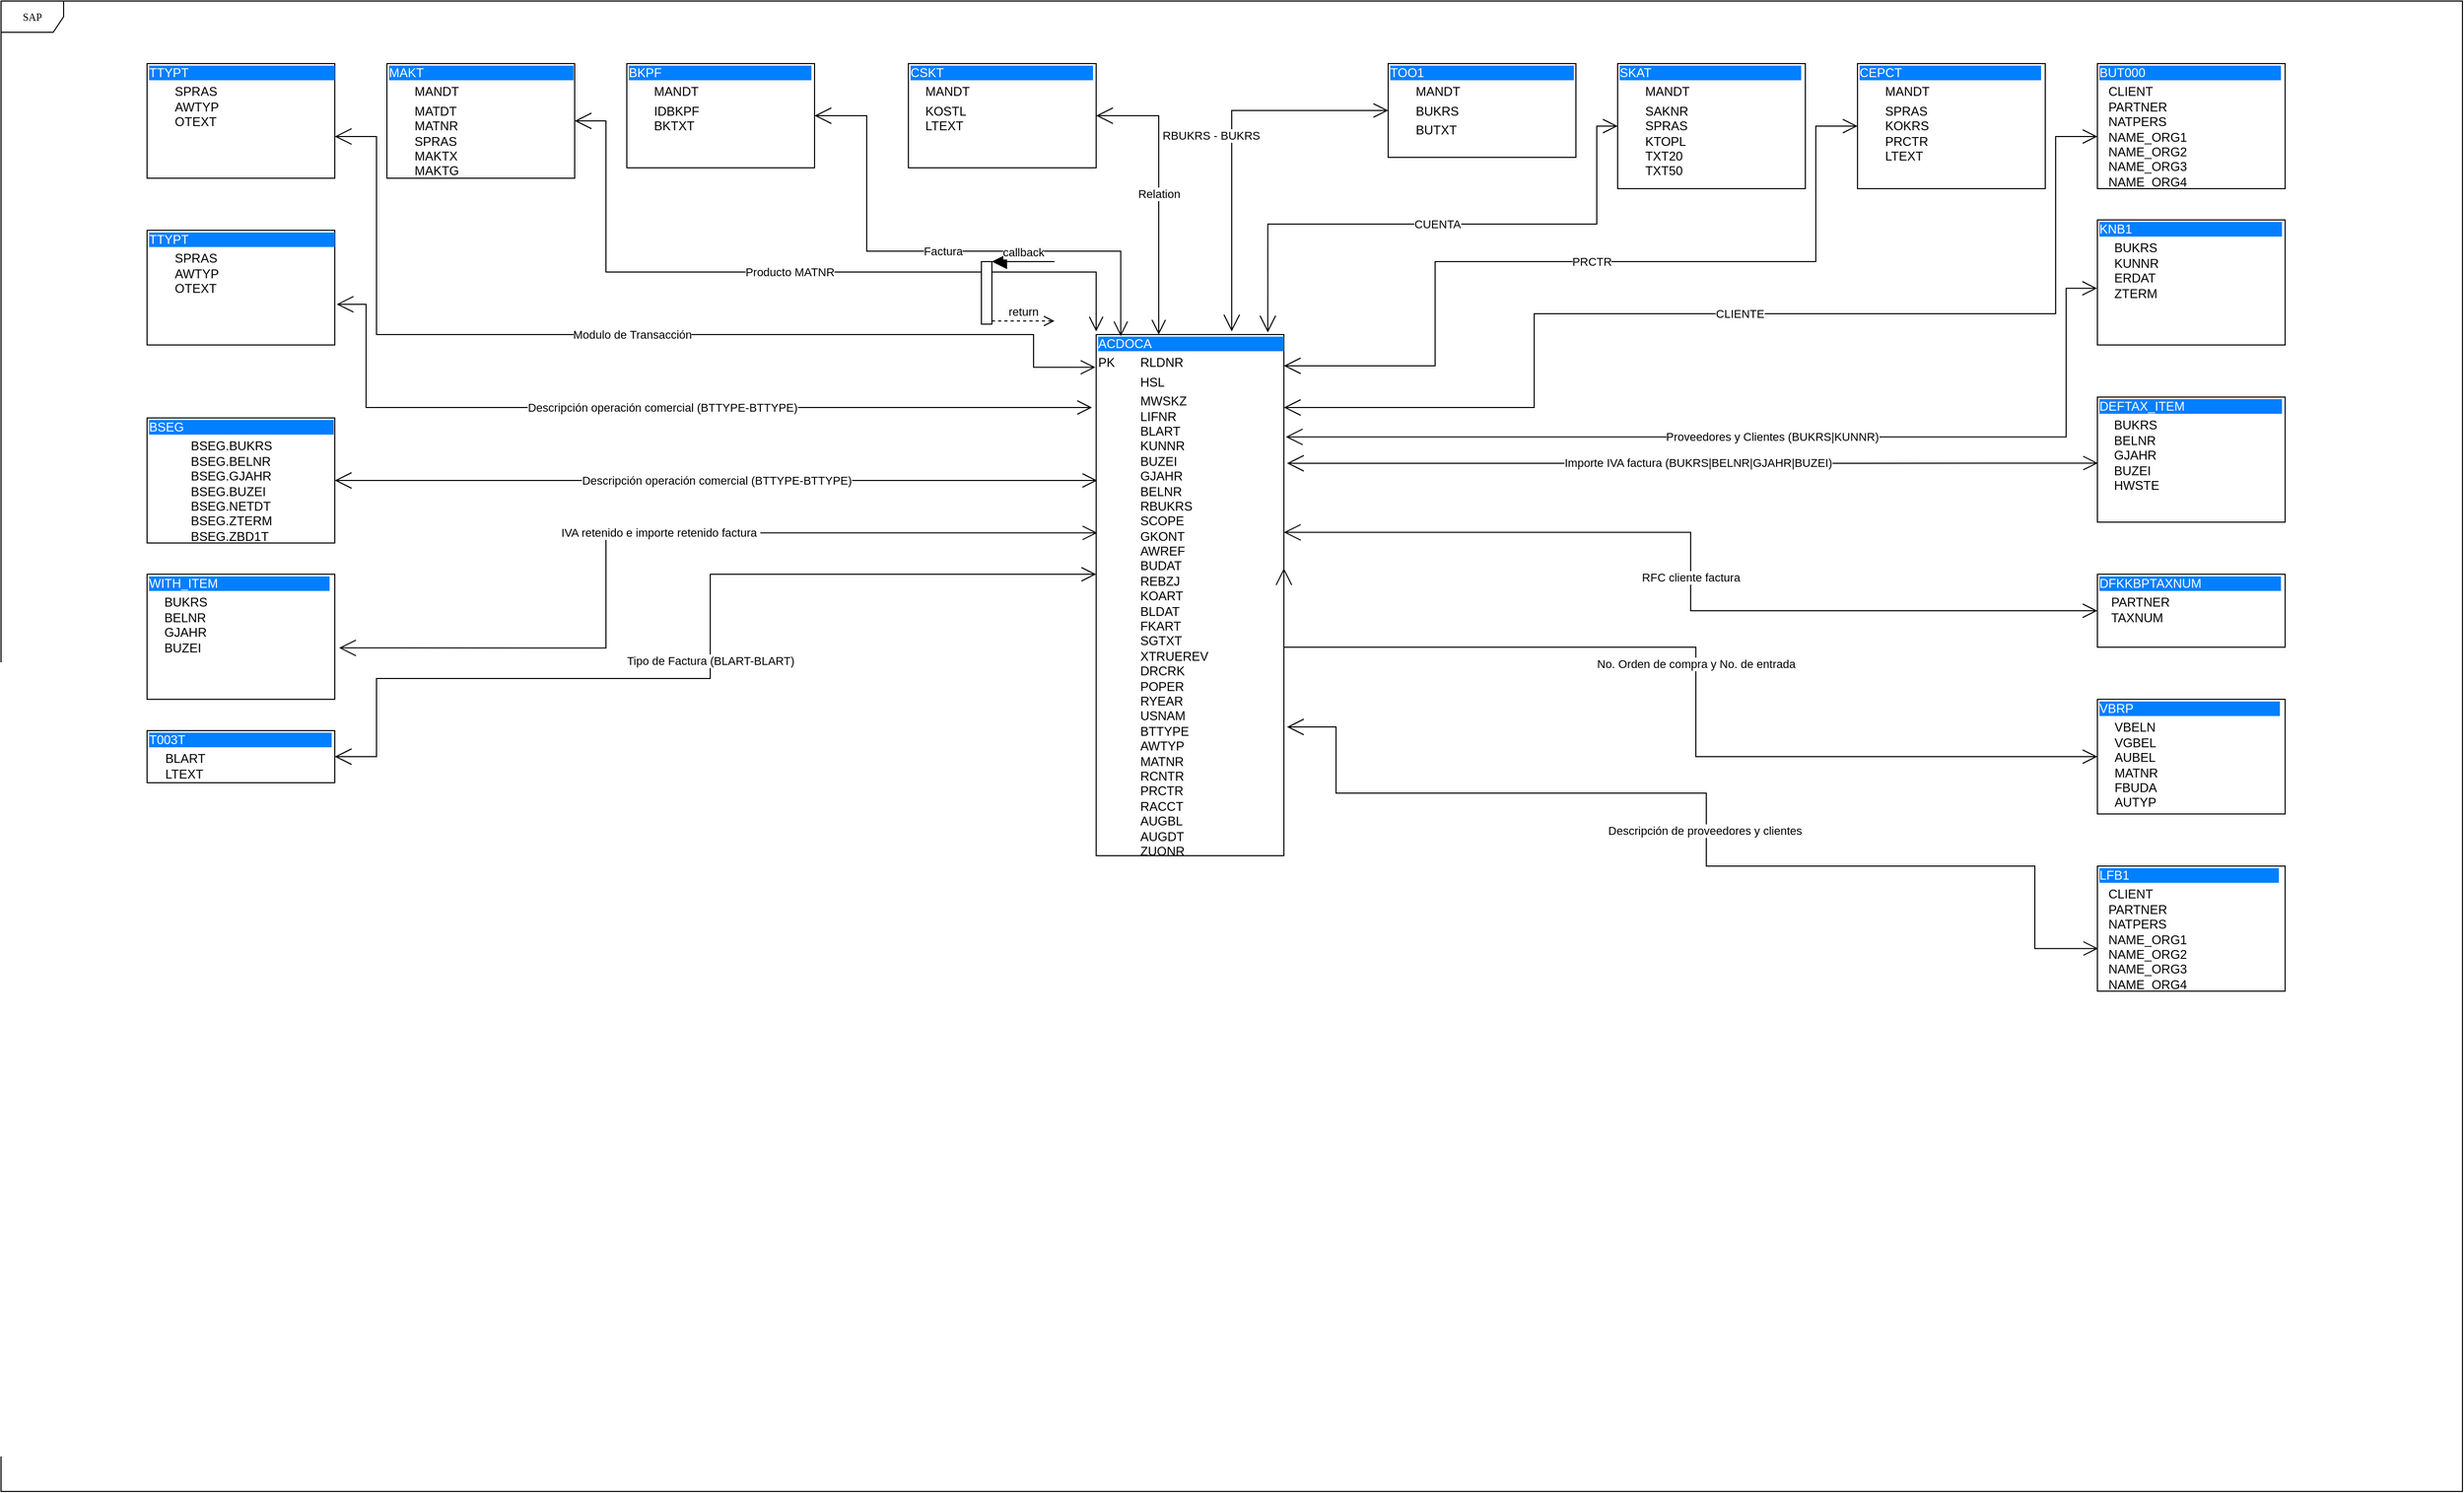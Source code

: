 <mxfile version="20.5.3" type="github">
  <diagram name="DataModel" id="c4acf3e9-155e-7222-9cf6-157b1a14988f">
    <mxGraphModel dx="2297" dy="1903" grid="1" gridSize="10" guides="1" tooltips="1" connect="1" arrows="1" fold="1" page="1" pageScale="1" pageWidth="850" pageHeight="1100" background="none" math="0" shadow="0">
      <root>
        <mxCell id="0" />
        <mxCell id="1" parent="0" />
        <mxCell id="17acba5748e5396b-1" value="SAP" style="shape=umlFrame;whiteSpace=wrap;html=1;rounded=0;shadow=0;comic=0;labelBackgroundColor=none;strokeWidth=1;fontFamily=Verdana;fontSize=10;align=center;" parent="1" vertex="1">
          <mxGeometry x="-200" y="-10" width="2360" height="1430" as="geometry" />
        </mxCell>
        <mxCell id="70_RNMiI3BBhmXLgI5Te-1" value="&lt;div style=&quot;box-sizing: border-box; width: 100%; background-image: initial; background-position: initial; background-size: initial; background-repeat: initial; background-attachment: initial; background-origin: initial; background-clip: initial; padding: 2px;&quot;&gt;&lt;span style=&quot;background-color: rgb(0, 127, 255);&quot;&gt;&lt;font color=&quot;#ffffff&quot;&gt;ACDOCA&amp;nbsp;&lt;/font&gt; &amp;nbsp; &amp;nbsp; &amp;nbsp; &amp;nbsp; &amp;nbsp; &amp;nbsp; &amp;nbsp; &amp;nbsp; &amp;nbsp; &amp;nbsp; &amp;nbsp; &amp;nbsp; &amp;nbsp; &amp;nbsp; &amp;nbsp; &amp;nbsp; &amp;nbsp; &amp;nbsp;&amp;nbsp;&lt;/span&gt;&lt;/div&gt;&lt;table style=&quot;width:100%;font-size:1em;&quot; cellpadding=&quot;2&quot; cellspacing=&quot;0&quot;&gt;&lt;tbody&gt;&lt;tr&gt;&lt;td&gt;PK&lt;/td&gt;&lt;td&gt;RLDNR&lt;/td&gt;&lt;/tr&gt;&lt;tr&gt;&lt;td&gt;&lt;/td&gt;&lt;td&gt;HSL&lt;/td&gt;&lt;/tr&gt;&lt;tr&gt;&lt;td&gt;&lt;/td&gt;&lt;td&gt;MWSKZ&lt;br&gt;LIFNR&lt;br&gt;BLART&lt;br&gt;KUNNR&lt;br&gt;BUZEI&lt;br&gt;GJAHR&lt;br&gt;BELNR&lt;br&gt;RBUKRS&lt;br&gt;SCOPE&lt;br&gt;GKONT&lt;br&gt;AWREF&lt;br&gt;BUDAT&lt;br&gt;REBZJ&lt;br&gt;KOART&lt;br&gt;BLDAT&lt;br&gt;FKART&lt;br&gt;SGTXT&lt;br&gt;XTRUEREV&lt;br&gt;DRCRK&lt;br&gt;POPER&lt;br&gt;RYEAR&lt;br&gt;USNAM&lt;br&gt;BTTYPE&lt;br&gt;AWTYP&lt;br&gt;MATNR&lt;br&gt;RCNTR&lt;br&gt;PRCTR&lt;br&gt;RACCT&lt;br&gt;AUGBL&lt;br&gt;AUGDT&lt;br&gt;ZUONR&lt;br&gt;&lt;br&gt;&lt;br&gt;&lt;/td&gt;&lt;/tr&gt;&lt;/tbody&gt;&lt;/table&gt;" style="verticalAlign=top;align=left;overflow=fill;html=1;perimeterSpacing=3;glass=0;imageAspect=1;noLabel=0;backgroundOutline=0;" parent="1" vertex="1">
          <mxGeometry x="850" y="310" width="180" height="500" as="geometry" />
        </mxCell>
        <mxCell id="lS6jVRLg9FXB_DxY2pdo-7" value="&lt;div style=&quot;box-sizing: border-box; width: 100%; background-image: initial; background-position: initial; background-size: initial; background-repeat: initial; background-attachment: initial; background-origin: initial; background-clip: initial; padding: 2px;&quot;&gt;&lt;font style=&quot;background-color: rgb(0, 127, 255);&quot; color=&quot;#ffffff&quot;&gt;TOO1&amp;nbsp; &amp;nbsp; &amp;nbsp; &amp;nbsp; &amp;nbsp; &amp;nbsp; &amp;nbsp; &amp;nbsp; &amp;nbsp; &amp;nbsp; &amp;nbsp; &amp;nbsp; &amp;nbsp; &amp;nbsp; &amp;nbsp; &amp;nbsp; &amp;nbsp; &amp;nbsp; &amp;nbsp; &amp;nbsp; &amp;nbsp; &amp;nbsp;&lt;/font&gt;&lt;/div&gt;&lt;table style=&quot;width:100%;font-size:1em;&quot; cellpadding=&quot;2&quot; cellspacing=&quot;0&quot;&gt;&lt;tbody&gt;&lt;tr&gt;&lt;td&gt;&lt;br&gt;&lt;/td&gt;&lt;td&gt;MANDT&lt;/td&gt;&lt;/tr&gt;&lt;tr&gt;&lt;td&gt;&lt;span style=&quot;white-space: pre;&quot;&gt; &lt;/span&gt;&lt;br&gt;&lt;/td&gt;&lt;td&gt;BUKRS&lt;/td&gt;&lt;/tr&gt;&lt;tr&gt;&lt;td&gt;&lt;/td&gt;&lt;td&gt;BUTXT&lt;/td&gt;&lt;/tr&gt;&lt;/tbody&gt;&lt;/table&gt;" style="verticalAlign=top;align=left;overflow=fill;html=1;" parent="1" vertex="1">
          <mxGeometry x="1130" y="50" width="180" height="90" as="geometry" />
        </mxCell>
        <mxCell id="lS6jVRLg9FXB_DxY2pdo-9" value="RBUKRS - BUKRS" style="endArrow=open;html=1;endSize=12;startArrow=open;startSize=14;startFill=0;edgeStyle=orthogonalEdgeStyle;rounded=0;entryX=0;entryY=0.5;entryDx=0;entryDy=0;" parent="1" source="70_RNMiI3BBhmXLgI5Te-1" target="lS6jVRLg9FXB_DxY2pdo-7" edge="1">
          <mxGeometry x="0.04" y="20" relative="1" as="geometry">
            <mxPoint x="1000" y="270" as="sourcePoint" />
            <mxPoint x="1160" y="270" as="targetPoint" />
            <Array as="points">
              <mxPoint x="980" y="95" />
            </Array>
            <mxPoint as="offset" />
          </mxGeometry>
        </mxCell>
        <mxCell id="2_QPEHUpGbX-dK58taye-1" value="&lt;div style=&quot;box-sizing: border-box; width: 100%; background-image: initial; background-position: initial; background-size: initial; background-repeat: initial; background-attachment: initial; background-origin: initial; background-clip: initial; padding: 2px;&quot;&gt;&lt;font style=&quot;background-color: rgb(0, 127, 255);&quot; color=&quot;#ffffff&quot;&gt;SKAT&amp;nbsp; &amp;nbsp; &amp;nbsp; &amp;nbsp; &amp;nbsp; &amp;nbsp; &amp;nbsp; &amp;nbsp; &amp;nbsp; &amp;nbsp; &amp;nbsp; &amp;nbsp; &amp;nbsp; &amp;nbsp; &amp;nbsp; &amp;nbsp; &amp;nbsp; &amp;nbsp; &amp;nbsp; &amp;nbsp; &amp;nbsp; &amp;nbsp;&lt;/font&gt;&lt;/div&gt;&lt;table style=&quot;width:100%;font-size:1em;&quot; cellpadding=&quot;2&quot; cellspacing=&quot;0&quot;&gt;&lt;tbody&gt;&lt;tr&gt;&lt;td&gt;&lt;br&gt;&lt;/td&gt;&lt;td&gt;MANDT&lt;/td&gt;&lt;/tr&gt;&lt;tr&gt;&lt;td&gt;&lt;span style=&quot;white-space: pre;&quot;&gt; &lt;/span&gt;&lt;br&gt;&lt;/td&gt;&lt;td&gt;SAKNR&lt;br&gt;SPRAS&lt;br&gt;KTOPL&lt;br&gt;TXT20&lt;br&gt;TXT50&lt;/td&gt;&lt;/tr&gt;&lt;tr&gt;&lt;td&gt;&lt;/td&gt;&lt;td&gt;&lt;br&gt;&lt;/td&gt;&lt;/tr&gt;&lt;/tbody&gt;&lt;/table&gt;" style="verticalAlign=top;align=left;overflow=fill;html=1;" parent="1" vertex="1">
          <mxGeometry x="1350" y="50" width="180" height="120" as="geometry" />
        </mxCell>
        <mxCell id="2_QPEHUpGbX-dK58taye-3" value="CUENTA" style="endArrow=open;html=1;endSize=12;startArrow=open;startSize=14;startFill=0;edgeStyle=orthogonalEdgeStyle;rounded=0;entryX=0;entryY=0.5;entryDx=0;entryDy=0;exitX=0.901;exitY=0.002;exitDx=0;exitDy=0;exitPerimeter=0;" parent="1" source="70_RNMiI3BBhmXLgI5Te-1" target="2_QPEHUpGbX-dK58taye-1" edge="1">
          <mxGeometry relative="1" as="geometry">
            <mxPoint x="1000" y="325" as="sourcePoint" />
            <mxPoint x="1270" y="250" as="targetPoint" />
            <Array as="points">
              <mxPoint x="1015" y="204" />
              <mxPoint x="1330" y="204" />
              <mxPoint x="1330" y="110" />
            </Array>
          </mxGeometry>
        </mxCell>
        <mxCell id="2_QPEHUpGbX-dK58taye-5" value="&lt;div style=&quot;box-sizing: border-box; width: 100%; background-image: initial; background-position: initial; background-size: initial; background-repeat: initial; background-attachment: initial; background-origin: initial; background-clip: initial; padding: 2px;&quot;&gt;&lt;font style=&quot;background-color: rgb(0, 127, 255);&quot; color=&quot;#ffffff&quot;&gt;CEPCT&amp;nbsp; &amp;nbsp; &amp;nbsp; &amp;nbsp; &amp;nbsp; &amp;nbsp; &amp;nbsp; &amp;nbsp; &amp;nbsp; &amp;nbsp; &amp;nbsp; &amp;nbsp; &amp;nbsp; &amp;nbsp; &amp;nbsp; &amp;nbsp; &amp;nbsp; &amp;nbsp; &amp;nbsp; &amp;nbsp;&amp;nbsp;&lt;/font&gt;&lt;/div&gt;&lt;table style=&quot;width:100%;font-size:1em;&quot; cellpadding=&quot;2&quot; cellspacing=&quot;0&quot;&gt;&lt;tbody&gt;&lt;tr&gt;&lt;td&gt;&lt;br&gt;&lt;/td&gt;&lt;td&gt;MANDT&lt;/td&gt;&lt;/tr&gt;&lt;tr&gt;&lt;td&gt;&lt;span style=&quot;white-space: pre;&quot;&gt; &lt;/span&gt;&lt;br&gt;&lt;/td&gt;&lt;td&gt;SPRAS&lt;br&gt;KOKRS&lt;br&gt;PRCTR&lt;br&gt;LTEXT&lt;br&gt;&lt;br&gt;&lt;/td&gt;&lt;/tr&gt;&lt;/tbody&gt;&lt;/table&gt;" style="verticalAlign=top;align=left;overflow=fill;html=1;" parent="1" vertex="1">
          <mxGeometry x="1580" y="50" width="180" height="120" as="geometry" />
        </mxCell>
        <mxCell id="2_QPEHUpGbX-dK58taye-7" value="PRCTR" style="endArrow=open;html=1;endSize=12;startArrow=open;startSize=14;startFill=0;edgeStyle=orthogonalEdgeStyle;rounded=0;entryX=0;entryY=0.5;entryDx=0;entryDy=0;" parent="1" target="2_QPEHUpGbX-dK58taye-5" edge="1">
          <mxGeometry x="0.013" relative="1" as="geometry">
            <mxPoint x="1030" y="340" as="sourcePoint" />
            <mxPoint x="1360" y="140" as="targetPoint" />
            <Array as="points">
              <mxPoint x="1175" y="340" />
              <mxPoint x="1175" y="240" />
              <mxPoint x="1540" y="240" />
              <mxPoint x="1540" y="110" />
            </Array>
            <mxPoint as="offset" />
          </mxGeometry>
        </mxCell>
        <mxCell id="2_QPEHUpGbX-dK58taye-8" value="&lt;div style=&quot;box-sizing: border-box; width: 100%; background-image: initial; background-position: initial; background-size: initial; background-repeat: initial; background-attachment: initial; background-origin: initial; background-clip: initial; padding: 2px;&quot;&gt;&lt;font style=&quot;background-color: rgb(0, 127, 255);&quot; color=&quot;#ffffff&quot;&gt;CSKT&amp;nbsp; &amp;nbsp; &amp;nbsp; &amp;nbsp; &amp;nbsp; &amp;nbsp; &amp;nbsp; &amp;nbsp; &amp;nbsp; &amp;nbsp; &amp;nbsp; &amp;nbsp; &amp;nbsp; &amp;nbsp; &amp;nbsp; &amp;nbsp; &amp;nbsp; &amp;nbsp; &amp;nbsp; &amp;nbsp; &amp;nbsp; &amp;nbsp;&lt;/font&gt;&lt;/div&gt;&lt;table style=&quot;width:100%;font-size:1em;&quot; cellpadding=&quot;2&quot; cellspacing=&quot;0&quot;&gt;&lt;tbody&gt;&lt;tr&gt;&lt;td&gt;&lt;br&gt;&lt;/td&gt;&lt;td&gt;MANDT&lt;/td&gt;&lt;/tr&gt;&lt;tr&gt;&lt;td&gt;&lt;span style=&quot;&quot;&gt; &lt;/span&gt;&lt;br&gt;&lt;/td&gt;&lt;td&gt;KOSTL&lt;br&gt;LTEXT&lt;/td&gt;&lt;/tr&gt;&lt;tr&gt;&lt;td&gt;&lt;/td&gt;&lt;td&gt;&lt;br&gt;&lt;/td&gt;&lt;/tr&gt;&lt;/tbody&gt;&lt;/table&gt;" style="verticalAlign=top;align=left;overflow=fill;html=1;" parent="1" vertex="1">
          <mxGeometry x="670" y="50" width="180" height="100" as="geometry" />
        </mxCell>
        <mxCell id="2_QPEHUpGbX-dK58taye-9" value="&lt;div style=&quot;box-sizing: border-box; width: 100%; background-image: initial; background-position: initial; background-size: initial; background-repeat: initial; background-attachment: initial; background-origin: initial; background-clip: initial; padding: 2px;&quot;&gt;&lt;font style=&quot;background-color: rgb(0, 127, 255);&quot; color=&quot;#ffffff&quot;&gt;BKPF&amp;nbsp; &amp;nbsp; &amp;nbsp; &amp;nbsp; &amp;nbsp; &amp;nbsp; &amp;nbsp; &amp;nbsp; &amp;nbsp; &amp;nbsp; &amp;nbsp; &amp;nbsp; &amp;nbsp; &amp;nbsp; &amp;nbsp; &amp;nbsp; &amp;nbsp; &amp;nbsp; &amp;nbsp; &amp;nbsp; &amp;nbsp; &amp;nbsp;&lt;/font&gt;&lt;/div&gt;&lt;table style=&quot;width:100%;font-size:1em;&quot; cellpadding=&quot;2&quot; cellspacing=&quot;0&quot;&gt;&lt;tbody&gt;&lt;tr&gt;&lt;td&gt;&lt;br&gt;&lt;/td&gt;&lt;td&gt;MANDT&lt;/td&gt;&lt;/tr&gt;&lt;tr&gt;&lt;td&gt;&lt;span style=&quot;white-space: pre;&quot;&gt; &lt;/span&gt;&lt;br&gt;&lt;/td&gt;&lt;td&gt;IDBKPF&lt;br&gt;BKTXT&lt;br&gt;&lt;br&gt;&lt;/td&gt;&lt;/tr&gt;&lt;/tbody&gt;&lt;/table&gt;" style="verticalAlign=top;align=left;overflow=fill;html=1;" parent="1" vertex="1">
          <mxGeometry x="400" y="50" width="180" height="100" as="geometry" />
        </mxCell>
        <mxCell id="2_QPEHUpGbX-dK58taye-10" value="&lt;div style=&quot;box-sizing: border-box; width: 100%; background-image: initial; background-position: initial; background-size: initial; background-repeat: initial; background-attachment: initial; background-origin: initial; background-clip: initial; padding: 2px;&quot;&gt;&lt;font style=&quot;background-color: rgb(0, 127, 255);&quot; color=&quot;#ffffff&quot;&gt;MAKT&amp;nbsp; &amp;nbsp; &amp;nbsp; &amp;nbsp; &amp;nbsp; &amp;nbsp; &amp;nbsp; &amp;nbsp; &amp;nbsp; &amp;nbsp; &amp;nbsp; &amp;nbsp; &amp;nbsp; &amp;nbsp; &amp;nbsp; &amp;nbsp; &amp;nbsp; &amp;nbsp; &amp;nbsp; &amp;nbsp; &amp;nbsp; &amp;nbsp;&lt;/font&gt;&lt;/div&gt;&lt;table style=&quot;width:100%;font-size:1em;&quot; cellpadding=&quot;2&quot; cellspacing=&quot;0&quot;&gt;&lt;tbody&gt;&lt;tr&gt;&lt;td&gt;&lt;br&gt;&lt;/td&gt;&lt;td&gt;MANDT&lt;/td&gt;&lt;/tr&gt;&lt;tr&gt;&lt;td&gt;&lt;span style=&quot;white-space: pre;&quot;&gt; &lt;/span&gt;&lt;br&gt;&lt;/td&gt;&lt;td&gt;MATDT&lt;br&gt;MATNR&lt;br&gt;SPRAS&lt;br&gt;MAKTX&lt;br&gt;MAKTG&lt;br&gt;&lt;br&gt;&lt;/td&gt;&lt;/tr&gt;&lt;/tbody&gt;&lt;/table&gt;" style="verticalAlign=top;align=left;overflow=fill;html=1;" parent="1" vertex="1">
          <mxGeometry x="170" y="50" width="180" height="110" as="geometry" />
        </mxCell>
        <mxCell id="2_QPEHUpGbX-dK58taye-15" value="Relation" style="endArrow=open;html=1;endSize=12;startArrow=open;startSize=14;startFill=0;edgeStyle=orthogonalEdgeStyle;rounded=0;labelBackgroundColor=default;strokeColor=default;fontFamily=Helvetica;fontSize=11;fontColor=default;shape=connector;exitX=1;exitY=0.5;exitDx=0;exitDy=0;" parent="1" source="2_QPEHUpGbX-dK58taye-8" edge="1">
          <mxGeometry relative="1" as="geometry">
            <mxPoint x="690" y="170" as="sourcePoint" />
            <mxPoint x="910" y="310" as="targetPoint" />
            <Array as="points">
              <mxPoint x="910" y="100" />
              <mxPoint x="910" y="307" />
            </Array>
          </mxGeometry>
        </mxCell>
        <mxCell id="2_QPEHUpGbX-dK58taye-17" value="" style="edgeLabel;resizable=0;html=1;align=right;verticalAlign=top;strokeColor=default;fontFamily=Helvetica;fontSize=11;fontColor=default;fillColor=default;" parent="2_QPEHUpGbX-dK58taye-15" connectable="0" vertex="1">
          <mxGeometry x="1" relative="1" as="geometry" />
        </mxCell>
        <mxCell id="2_QPEHUpGbX-dK58taye-18" value="Factura" style="endArrow=open;html=1;endSize=12;startArrow=open;startSize=14;startFill=0;edgeStyle=orthogonalEdgeStyle;rounded=0;labelBackgroundColor=default;strokeColor=default;fontFamily=Helvetica;fontSize=11;fontColor=default;shape=connector;exitX=1;exitY=0.5;exitDx=0;exitDy=0;entryX=0.143;entryY=0.009;entryDx=0;entryDy=0;entryPerimeter=0;" parent="1" source="2_QPEHUpGbX-dK58taye-9" target="70_RNMiI3BBhmXLgI5Te-1" edge="1">
          <mxGeometry relative="1" as="geometry">
            <mxPoint x="860" y="110" as="sourcePoint" />
            <mxPoint x="920" y="320" as="targetPoint" />
            <Array as="points">
              <mxPoint x="630" y="100" />
              <mxPoint x="630" y="230" />
              <mxPoint x="874" y="230" />
            </Array>
          </mxGeometry>
        </mxCell>
        <mxCell id="2_QPEHUpGbX-dK58taye-19" value="" style="edgeLabel;resizable=0;html=1;align=right;verticalAlign=top;strokeColor=default;fontFamily=Helvetica;fontSize=11;fontColor=default;fillColor=default;" parent="2_QPEHUpGbX-dK58taye-18" connectable="0" vertex="1">
          <mxGeometry x="1" relative="1" as="geometry" />
        </mxCell>
        <mxCell id="2_QPEHUpGbX-dK58taye-20" value="Producto MATNR" style="endArrow=open;html=1;endSize=12;startArrow=open;startSize=14;startFill=0;edgeStyle=orthogonalEdgeStyle;rounded=0;labelBackgroundColor=default;strokeColor=default;fontFamily=Helvetica;fontSize=11;fontColor=default;shape=connector;exitX=1;exitY=0.5;exitDx=0;exitDy=0;" parent="1" source="2_QPEHUpGbX-dK58taye-10" target="70_RNMiI3BBhmXLgI5Te-1" edge="1">
          <mxGeometry relative="1" as="geometry">
            <mxPoint x="590" y="110" as="sourcePoint" />
            <mxPoint x="883.598" y="321.554" as="targetPoint" />
            <Array as="points">
              <mxPoint x="380" y="105" />
              <mxPoint x="380" y="250" />
              <mxPoint x="850" y="250" />
            </Array>
          </mxGeometry>
        </mxCell>
        <mxCell id="2_QPEHUpGbX-dK58taye-21" value="" style="edgeLabel;resizable=0;html=1;align=right;verticalAlign=top;strokeColor=default;fontFamily=Helvetica;fontSize=11;fontColor=default;fillColor=default;" parent="2_QPEHUpGbX-dK58taye-20" connectable="0" vertex="1">
          <mxGeometry x="1" relative="1" as="geometry" />
        </mxCell>
        <mxCell id="2_QPEHUpGbX-dK58taye-22" value="&lt;div style=&quot;box-sizing: border-box; width: 100%; background-image: initial; background-position: initial; background-size: initial; background-repeat: initial; background-attachment: initial; background-origin: initial; background-clip: initial; padding: 2px;&quot;&gt;&lt;font style=&quot;background-color: rgb(0, 127, 255);&quot; color=&quot;#ffffff&quot;&gt;TTYPT&amp;nbsp; &amp;nbsp; &amp;nbsp; &amp;nbsp; &amp;nbsp; &amp;nbsp; &amp;nbsp; &amp;nbsp; &amp;nbsp; &amp;nbsp; &amp;nbsp; &amp;nbsp; &amp;nbsp; &amp;nbsp; &amp;nbsp; &amp;nbsp; &amp;nbsp; &amp;nbsp; &amp;nbsp; &amp;nbsp; &amp;nbsp; &amp;nbsp;&lt;/font&gt;&lt;/div&gt;&lt;table style=&quot;width:100%;font-size:1em;&quot; cellpadding=&quot;2&quot; cellspacing=&quot;0&quot;&gt;&lt;tbody&gt;&lt;tr&gt;&lt;td&gt;&lt;br&gt;&lt;/td&gt;&lt;td&gt;SPRAS&lt;br&gt;AWTYP&lt;br&gt;OTEXT&lt;/td&gt;&lt;/tr&gt;&lt;tr&gt;&lt;td&gt;&lt;span style=&quot;white-space: pre;&quot;&gt; &lt;/span&gt;&lt;br&gt;&lt;/td&gt;&lt;td&gt;&lt;br&gt;&lt;/td&gt;&lt;/tr&gt;&lt;/tbody&gt;&lt;/table&gt;" style="verticalAlign=top;align=left;overflow=fill;html=1;" parent="1" vertex="1">
          <mxGeometry x="-60" y="50" width="180" height="110" as="geometry" />
        </mxCell>
        <mxCell id="2_QPEHUpGbX-dK58taye-23" value="Modulo de Transacción" style="endArrow=open;html=1;endSize=12;startArrow=open;startSize=14;startFill=0;edgeStyle=orthogonalEdgeStyle;rounded=0;labelBackgroundColor=default;strokeColor=default;fontFamily=Helvetica;fontSize=11;fontColor=default;shape=connector;exitX=1;exitY=0.636;exitDx=0;exitDy=0;exitPerimeter=0;entryX=0.012;entryY=0.068;entryDx=0;entryDy=0;entryPerimeter=0;" parent="1" source="2_QPEHUpGbX-dK58taye-22" target="70_RNMiI3BBhmXLgI5Te-1" edge="1">
          <mxGeometry relative="1" as="geometry">
            <mxPoint x="360" y="115" as="sourcePoint" />
            <mxPoint x="860.091" y="317" as="targetPoint" />
            <Array as="points">
              <mxPoint x="160" y="120" />
              <mxPoint x="160" y="310" />
              <mxPoint x="790" y="310" />
              <mxPoint x="790" y="341" />
            </Array>
          </mxGeometry>
        </mxCell>
        <mxCell id="2_QPEHUpGbX-dK58taye-24" value="" style="edgeLabel;resizable=0;html=1;align=right;verticalAlign=top;strokeColor=default;fontFamily=Helvetica;fontSize=11;fontColor=default;fillColor=default;" parent="2_QPEHUpGbX-dK58taye-23" connectable="0" vertex="1">
          <mxGeometry x="1" relative="1" as="geometry" />
        </mxCell>
        <mxCell id="2_QPEHUpGbX-dK58taye-25" value="&lt;div style=&quot;box-sizing: border-box; width: 100%; background-image: initial; background-position: initial; background-size: initial; background-repeat: initial; background-attachment: initial; background-origin: initial; background-clip: initial; padding: 2px;&quot;&gt;&lt;font style=&quot;background-color: rgb(0, 127, 255);&quot; color=&quot;#ffffff&quot;&gt;BUT000&amp;nbsp; &amp;nbsp; &amp;nbsp; &amp;nbsp; &amp;nbsp; &amp;nbsp; &amp;nbsp; &amp;nbsp; &amp;nbsp; &amp;nbsp; &amp;nbsp; &amp;nbsp; &amp;nbsp; &amp;nbsp; &amp;nbsp; &amp;nbsp; &amp;nbsp; &amp;nbsp; &amp;nbsp; &amp;nbsp;&lt;/font&gt;&lt;/div&gt;&lt;table style=&quot;width:100%;font-size:1em;&quot; cellpadding=&quot;2&quot; cellspacing=&quot;0&quot;&gt;&lt;tbody&gt;&lt;tr&gt;&lt;td&gt;&lt;br&gt;&lt;/td&gt;&lt;td&gt;CLIENT&lt;br&gt;PARTNER&lt;br&gt;NATPERS&lt;br&gt;NAME_ORG1&lt;br&gt;NAME_ORG2&lt;br&gt;NAME_ORG3&lt;br&gt;NAME_ORG4&lt;/td&gt;&lt;/tr&gt;&lt;tr&gt;&lt;td&gt;&lt;/td&gt;&lt;td&gt;&lt;br&gt;&lt;br&gt;&lt;/td&gt;&lt;/tr&gt;&lt;/tbody&gt;&lt;/table&gt;" style="verticalAlign=top;align=left;overflow=fill;html=1;" parent="1" vertex="1">
          <mxGeometry x="1810" y="50" width="180" height="120" as="geometry" />
        </mxCell>
        <mxCell id="2_QPEHUpGbX-dK58taye-26" value="CLIENTE" style="endArrow=open;html=1;endSize=12;startArrow=open;startSize=14;startFill=0;edgeStyle=orthogonalEdgeStyle;rounded=0;" parent="1" target="2_QPEHUpGbX-dK58taye-25" edge="1">
          <mxGeometry x="0.013" relative="1" as="geometry">
            <mxPoint x="1030" y="380" as="sourcePoint" />
            <mxPoint x="1590" y="120" as="targetPoint" />
            <Array as="points">
              <mxPoint x="1270" y="380" />
              <mxPoint x="1270" y="290" />
              <mxPoint x="1770" y="290" />
              <mxPoint x="1770" y="120" />
            </Array>
            <mxPoint as="offset" />
          </mxGeometry>
        </mxCell>
        <mxCell id="2_QPEHUpGbX-dK58taye-27" value="&lt;div style=&quot;box-sizing: border-box; width: 100%; background-image: initial; background-position: initial; background-size: initial; background-repeat: initial; background-attachment: initial; background-origin: initial; background-clip: initial; padding: 2px;&quot;&gt;&lt;font style=&quot;background-color: rgb(0, 127, 255);&quot; color=&quot;#ffffff&quot;&gt;TTYPT&amp;nbsp; &amp;nbsp; &amp;nbsp; &amp;nbsp; &amp;nbsp; &amp;nbsp; &amp;nbsp; &amp;nbsp; &amp;nbsp; &amp;nbsp; &amp;nbsp; &amp;nbsp; &amp;nbsp; &amp;nbsp; &amp;nbsp; &amp;nbsp; &amp;nbsp; &amp;nbsp; &amp;nbsp; &amp;nbsp; &amp;nbsp; &amp;nbsp;&lt;/font&gt;&lt;/div&gt;&lt;table style=&quot;width:100%;font-size:1em;&quot; cellpadding=&quot;2&quot; cellspacing=&quot;0&quot;&gt;&lt;tbody&gt;&lt;tr&gt;&lt;td&gt;&lt;br&gt;&lt;/td&gt;&lt;td&gt;SPRAS&lt;br&gt;AWTYP&lt;br&gt;OTEXT&lt;/td&gt;&lt;/tr&gt;&lt;tr&gt;&lt;td&gt;&lt;span style=&quot;white-space: pre;&quot;&gt; &lt;/span&gt;&lt;br&gt;&lt;/td&gt;&lt;td&gt;&lt;br&gt;&lt;/td&gt;&lt;/tr&gt;&lt;/tbody&gt;&lt;/table&gt;" style="verticalAlign=top;align=left;overflow=fill;html=1;" parent="1" vertex="1">
          <mxGeometry x="-60" y="210" width="180" height="110" as="geometry" />
        </mxCell>
        <mxCell id="2_QPEHUpGbX-dK58taye-28" value="Descripción operación comercial (BTTYPE-BTTYPE)" style="endArrow=open;html=1;endSize=12;startArrow=open;startSize=14;startFill=0;edgeStyle=orthogonalEdgeStyle;rounded=0;labelBackgroundColor=default;strokeColor=default;fontFamily=Helvetica;fontSize=11;fontColor=default;shape=connector;exitX=1.01;exitY=0.645;exitDx=0;exitDy=0;exitPerimeter=0;" parent="1" source="2_QPEHUpGbX-dK58taye-27" edge="1">
          <mxGeometry relative="1" as="geometry">
            <mxPoint x="130" y="129.96" as="sourcePoint" />
            <mxPoint x="846" y="380" as="targetPoint" />
            <Array as="points">
              <mxPoint x="150" y="281" />
              <mxPoint x="150" y="380" />
              <mxPoint x="846" y="380" />
            </Array>
          </mxGeometry>
        </mxCell>
        <mxCell id="2_QPEHUpGbX-dK58taye-29" value="" style="edgeLabel;resizable=0;html=1;align=right;verticalAlign=top;strokeColor=default;fontFamily=Helvetica;fontSize=11;fontColor=default;fillColor=default;" parent="2_QPEHUpGbX-dK58taye-28" connectable="0" vertex="1">
          <mxGeometry x="1" relative="1" as="geometry" />
        </mxCell>
        <mxCell id="2_QPEHUpGbX-dK58taye-30" value="&lt;div style=&quot;box-sizing: border-box; width: 100%; background-image: initial; background-position: initial; background-size: initial; background-repeat: initial; background-attachment: initial; background-origin: initial; background-clip: initial; padding: 2px;&quot;&gt;&lt;font style=&quot;background-color: rgb(0, 127, 255);&quot; color=&quot;#ffffff&quot;&gt;KNB1&amp;nbsp; &amp;nbsp; &amp;nbsp; &amp;nbsp; &amp;nbsp; &amp;nbsp; &amp;nbsp; &amp;nbsp; &amp;nbsp; &amp;nbsp; &amp;nbsp; &amp;nbsp; &amp;nbsp; &amp;nbsp; &amp;nbsp; &amp;nbsp; &amp;nbsp; &amp;nbsp; &amp;nbsp; &amp;nbsp; &amp;nbsp; &amp;nbsp;&lt;/font&gt;&lt;/div&gt;&lt;table style=&quot;width:100%;font-size:1em;&quot; cellpadding=&quot;2&quot; cellspacing=&quot;0&quot;&gt;&lt;tbody&gt;&lt;tr&gt;&lt;td&gt;&lt;br&gt;&lt;/td&gt;&lt;td&gt;BUKRS&lt;br&gt;KUNNR&lt;br&gt;ERDAT&lt;br&gt;ZTERM&lt;br&gt;&lt;br&gt;&lt;/td&gt;&lt;/tr&gt;&lt;tr&gt;&lt;td&gt;&lt;/td&gt;&lt;td&gt;&lt;br&gt;&lt;br&gt;&lt;/td&gt;&lt;/tr&gt;&lt;/tbody&gt;&lt;/table&gt;" style="verticalAlign=top;align=left;overflow=fill;html=1;" parent="1" vertex="1">
          <mxGeometry x="1810" y="200" width="180" height="120" as="geometry" />
        </mxCell>
        <mxCell id="2_QPEHUpGbX-dK58taye-31" value="Proveedores y Clientes (BUKRS|KUNNR)" style="endArrow=open;html=1;endSize=12;startArrow=open;startSize=14;startFill=0;edgeStyle=orthogonalEdgeStyle;rounded=0;exitX=0.994;exitY=0.2;exitDx=0;exitDy=0;exitPerimeter=0;entryX=-0.002;entryY=0.547;entryDx=0;entryDy=0;entryPerimeter=0;" parent="1" source="70_RNMiI3BBhmXLgI5Te-1" target="2_QPEHUpGbX-dK58taye-30" edge="1">
          <mxGeometry x="0.013" relative="1" as="geometry">
            <mxPoint x="1040" y="390" as="sourcePoint" />
            <mxPoint x="1820" y="130" as="targetPoint" />
            <Array as="points">
              <mxPoint x="1780" y="408" />
              <mxPoint x="1780" y="266" />
            </Array>
            <mxPoint as="offset" />
          </mxGeometry>
        </mxCell>
        <mxCell id="2_QPEHUpGbX-dK58taye-32" value="&lt;div style=&quot;box-sizing: border-box; width: 100%; background-image: initial; background-position: initial; background-size: initial; background-repeat: initial; background-attachment: initial; background-origin: initial; background-clip: initial; padding: 2px;&quot;&gt;&lt;font style=&quot;background-color: rgb(0, 127, 255);&quot; color=&quot;#ffffff&quot;&gt;BSEG&amp;nbsp; &amp;nbsp; &amp;nbsp; &amp;nbsp; &amp;nbsp; &amp;nbsp; &amp;nbsp; &amp;nbsp; &amp;nbsp; &amp;nbsp; &amp;nbsp; &amp;nbsp; &amp;nbsp; &amp;nbsp; &amp;nbsp; &amp;nbsp; &amp;nbsp; &amp;nbsp; &amp;nbsp; &amp;nbsp; &amp;nbsp; &amp;nbsp;&lt;/font&gt;&lt;/div&gt;&lt;table style=&quot;width:100%;font-size:1em;&quot; cellpadding=&quot;2&quot; cellspacing=&quot;0&quot;&gt;&lt;tbody&gt;&lt;tr&gt;&lt;td&gt;&lt;blockquote style=&quot;margin: 0 0 0 40px; border: none; padding: 0px;&quot;&gt;BSEG.BUKRS&lt;br&gt;BSEG.BELNR&lt;br&gt;BSEG.GJAHR&lt;br&gt;BSEG.BUZEI&lt;br&gt;BSEG.NETDT&lt;br&gt;BSEG.ZTERM&lt;br&gt;BSEG.ZBD1T&lt;/blockquote&gt;&lt;blockquote style=&quot;margin: 0px 0px 0px 40px; border: none; padding: 0px;&quot;&gt;&lt;/blockquote&gt;&lt;blockquote style=&quot;margin: 0px 0px 0px 40px; border: none; padding: 0px;&quot;&gt;&lt;/blockquote&gt;&lt;blockquote style=&quot;margin: 0px 0px 0px 40px; border: none; padding: 0px;&quot;&gt;&lt;/blockquote&gt;&lt;blockquote style=&quot;margin: 0px 0px 0px 40px; border: none; padding: 0px;&quot;&gt;&lt;/blockquote&gt;&lt;blockquote style=&quot;margin: 0px 0px 0px 40px; border: none; padding: 0px;&quot;&gt;&lt;/blockquote&gt;&lt;blockquote style=&quot;margin: 0px 0px 0px 40px; border: none; padding: 0px;&quot;&gt;&lt;/blockquote&gt;&lt;blockquote style=&quot;margin: 0px 0px 0px 40px; border: none; padding: 0px;&quot;&gt;&lt;/blockquote&gt;&lt;blockquote style=&quot;margin: 0px 0px 0px 40px; border: none; padding: 0px;&quot;&gt;&lt;/blockquote&gt;&lt;blockquote style=&quot;margin: 0px 0px 0px 40px; border: none; padding: 0px;&quot;&gt;&lt;/blockquote&gt;&lt;/td&gt;&lt;td&gt;&lt;br&gt;&lt;/td&gt;&lt;/tr&gt;&lt;tr&gt;&lt;td&gt;&lt;span style=&quot;&quot;&gt; &lt;/span&gt;&lt;br&gt;&lt;/td&gt;&lt;td&gt;&lt;br&gt;&lt;/td&gt;&lt;/tr&gt;&lt;/tbody&gt;&lt;/table&gt;" style="verticalAlign=top;align=left;overflow=fill;html=1;" parent="1" vertex="1">
          <mxGeometry x="-60" y="390" width="180" height="120" as="geometry" />
        </mxCell>
        <mxCell id="2_QPEHUpGbX-dK58taye-33" value="Descripción operación comercial (BTTYPE-BTTYPE)" style="endArrow=open;html=1;endSize=12;startArrow=open;startSize=14;startFill=0;edgeStyle=orthogonalEdgeStyle;rounded=0;labelBackgroundColor=default;strokeColor=default;fontFamily=Helvetica;fontSize=11;fontColor=default;shape=connector;exitX=1;exitY=0.5;exitDx=0;exitDy=0;" parent="1" source="2_QPEHUpGbX-dK58taye-32" edge="1">
          <mxGeometry relative="1" as="geometry">
            <mxPoint x="120" y="490" as="sourcePoint" />
            <mxPoint x="851" y="450" as="targetPoint" />
            <Array as="points">
              <mxPoint x="851" y="450" />
            </Array>
          </mxGeometry>
        </mxCell>
        <mxCell id="2_QPEHUpGbX-dK58taye-34" value="" style="edgeLabel;resizable=0;html=1;align=right;verticalAlign=top;strokeColor=default;fontFamily=Helvetica;fontSize=11;fontColor=default;fillColor=default;" parent="2_QPEHUpGbX-dK58taye-33" connectable="0" vertex="1">
          <mxGeometry x="1" relative="1" as="geometry" />
        </mxCell>
        <mxCell id="2_QPEHUpGbX-dK58taye-36" value="&lt;div style=&quot;box-sizing: border-box; width: 100%; background-image: initial; background-position: initial; background-size: initial; background-repeat: initial; background-attachment: initial; background-origin: initial; background-clip: initial; padding: 2px;&quot;&gt;&lt;font style=&quot;background-color: rgb(0, 127, 255);&quot; color=&quot;#ffffff&quot;&gt;DEFTAX_ITEM&amp;nbsp; &amp;nbsp; &amp;nbsp; &amp;nbsp; &amp;nbsp; &amp;nbsp; &amp;nbsp; &amp;nbsp; &amp;nbsp; &amp;nbsp; &amp;nbsp; &amp;nbsp; &amp;nbsp; &amp;nbsp;&amp;nbsp;&lt;/font&gt;&lt;/div&gt;&lt;table style=&quot;width:100%;font-size:1em;&quot; cellpadding=&quot;2&quot; cellspacing=&quot;0&quot;&gt;&lt;tbody&gt;&lt;tr&gt;&lt;td&gt;&lt;br&gt;&lt;/td&gt;&lt;td&gt;BUKRS&lt;br&gt;BELNR&lt;br&gt;GJAHR&lt;br&gt;BUZEI&lt;br&gt;HWSTE&lt;br&gt;&lt;br&gt;&lt;/td&gt;&lt;/tr&gt;&lt;tr&gt;&lt;td&gt;&lt;/td&gt;&lt;td&gt;&lt;br&gt;&lt;br&gt;&lt;/td&gt;&lt;/tr&gt;&lt;/tbody&gt;&lt;/table&gt;" style="verticalAlign=top;align=left;overflow=fill;html=1;" parent="1" vertex="1">
          <mxGeometry x="1810" y="370" width="180" height="120" as="geometry" />
        </mxCell>
        <mxCell id="2_QPEHUpGbX-dK58taye-37" value="Importe IVA factura (BUKRS|BELNR|GJAHR|BUZEI)" style="endArrow=open;html=1;endSize=12;startArrow=open;startSize=14;startFill=0;edgeStyle=orthogonalEdgeStyle;rounded=0;exitX=1;exitY=0.25;exitDx=0;exitDy=0;entryX=0.003;entryY=0.528;entryDx=0;entryDy=0;entryPerimeter=0;" parent="1" source="70_RNMiI3BBhmXLgI5Te-1" target="2_QPEHUpGbX-dK58taye-36" edge="1">
          <mxGeometry x="0.013" relative="1" as="geometry">
            <mxPoint x="1041.884" y="418.2" as="sourcePoint" />
            <mxPoint x="1819.64" y="275.64" as="targetPoint" />
            <Array as="points" />
            <mxPoint as="offset" />
          </mxGeometry>
        </mxCell>
        <mxCell id="2_QPEHUpGbX-dK58taye-38" value="&lt;div style=&quot;box-sizing: border-box; width: 100%; background-image: initial; background-position: initial; background-size: initial; background-repeat: initial; background-attachment: initial; background-origin: initial; background-clip: initial; padding: 2px;&quot;&gt;&lt;font style=&quot;background-color: rgb(0, 127, 255);&quot; color=&quot;#ffffff&quot;&gt;WITH_ITEM&amp;nbsp; &amp;nbsp; &amp;nbsp; &amp;nbsp; &amp;nbsp; &amp;nbsp; &amp;nbsp; &amp;nbsp; &amp;nbsp; &amp;nbsp; &amp;nbsp; &amp;nbsp; &amp;nbsp; &amp;nbsp; &amp;nbsp; &amp;nbsp;&amp;nbsp;&lt;/font&gt;&lt;/div&gt;&lt;table style=&quot;width:100%;font-size:1em;&quot; cellpadding=&quot;2&quot; cellspacing=&quot;0&quot;&gt;&lt;tbody&gt;&lt;tr&gt;&lt;td&gt;&lt;br&gt;&lt;/td&gt;&lt;td&gt;BUKRS&lt;br&gt;BELNR&lt;br&gt;GJAHR&lt;br&gt;BUZEI&lt;br&gt;&lt;br&gt;&lt;/td&gt;&lt;/tr&gt;&lt;tr&gt;&lt;td&gt;&lt;/td&gt;&lt;td&gt;&lt;br&gt;&lt;br&gt;&lt;/td&gt;&lt;/tr&gt;&lt;/tbody&gt;&lt;/table&gt;" style="verticalAlign=top;align=left;overflow=fill;html=1;" parent="1" vertex="1">
          <mxGeometry x="-60" y="540" width="180" height="120" as="geometry" />
        </mxCell>
        <mxCell id="2_QPEHUpGbX-dK58taye-39" value="IVA retenido e importe retenido factura&amp;nbsp;" style="endArrow=open;html=1;endSize=12;startArrow=open;startSize=14;startFill=0;edgeStyle=orthogonalEdgeStyle;rounded=0;labelBackgroundColor=default;strokeColor=default;fontFamily=Helvetica;fontSize=11;fontColor=default;shape=connector;exitX=1.023;exitY=0.589;exitDx=0;exitDy=0;exitPerimeter=0;entryX=0.022;entryY=0.382;entryDx=0;entryDy=0;entryPerimeter=0;" parent="1" source="2_QPEHUpGbX-dK58taye-38" target="70_RNMiI3BBhmXLgI5Te-1" edge="1">
          <mxGeometry relative="1" as="geometry">
            <mxPoint x="130.0" y="460" as="sourcePoint" />
            <mxPoint x="861" y="460" as="targetPoint" />
            <Array as="points">
              <mxPoint x="380" y="611" />
              <mxPoint x="380" y="500" />
            </Array>
          </mxGeometry>
        </mxCell>
        <mxCell id="2_QPEHUpGbX-dK58taye-40" value="" style="edgeLabel;resizable=0;html=1;align=right;verticalAlign=top;strokeColor=default;fontFamily=Helvetica;fontSize=11;fontColor=default;fillColor=default;" parent="2_QPEHUpGbX-dK58taye-39" connectable="0" vertex="1">
          <mxGeometry x="1" relative="1" as="geometry" />
        </mxCell>
        <mxCell id="2_QPEHUpGbX-dK58taye-41" value="&lt;div style=&quot;box-sizing: border-box; width: 100%; background-image: initial; background-position: initial; background-size: initial; background-repeat: initial; background-attachment: initial; background-origin: initial; background-clip: initial; padding: 2px;&quot;&gt;&lt;font style=&quot;background-color: rgb(0, 127, 255);&quot; color=&quot;#ffffff&quot;&gt;DFKKBPTAXNUM&amp;nbsp; &amp;nbsp; &amp;nbsp; &amp;nbsp; &amp;nbsp; &amp;nbsp; &amp;nbsp; &amp;nbsp; &amp;nbsp; &amp;nbsp; &amp;nbsp; &amp;nbsp;&lt;/font&gt;&lt;/div&gt;&lt;table style=&quot;width:100%;font-size:1em;&quot; cellpadding=&quot;2&quot; cellspacing=&quot;0&quot;&gt;&lt;tbody&gt;&lt;tr&gt;&lt;td&gt;&lt;br&gt;&lt;/td&gt;&lt;td&gt;PARTNER&lt;br&gt;TAXNUM&lt;br&gt;&lt;br&gt;&lt;/td&gt;&lt;/tr&gt;&lt;tr&gt;&lt;td&gt;&lt;/td&gt;&lt;td&gt;&lt;br&gt;&lt;br&gt;&lt;/td&gt;&lt;/tr&gt;&lt;/tbody&gt;&lt;/table&gt;" style="verticalAlign=top;align=left;overflow=fill;html=1;" parent="1" vertex="1">
          <mxGeometry x="1810" y="540" width="180" height="70" as="geometry" />
        </mxCell>
        <mxCell id="2_QPEHUpGbX-dK58taye-42" value="RFC cliente factura" style="endArrow=open;html=1;endSize=12;startArrow=open;startSize=14;startFill=0;edgeStyle=orthogonalEdgeStyle;rounded=0;exitX=0.984;exitY=0.381;exitDx=0;exitDy=0;exitPerimeter=0;" parent="1" source="70_RNMiI3BBhmXLgI5Te-1" target="2_QPEHUpGbX-dK58taye-41" edge="1">
          <mxGeometry x="0.013" relative="1" as="geometry">
            <mxPoint x="1043.0" y="443.5" as="sourcePoint" />
            <mxPoint x="1820.54" y="443.36" as="targetPoint" />
            <Array as="points" />
            <mxPoint as="offset" />
          </mxGeometry>
        </mxCell>
        <mxCell id="2_QPEHUpGbX-dK58taye-43" value="&lt;div style=&quot;box-sizing: border-box; width: 100%; background-image: initial; background-position: initial; background-size: initial; background-repeat: initial; background-attachment: initial; background-origin: initial; background-clip: initial; padding: 2px;&quot;&gt;&lt;font style=&quot;background-color: rgb(0, 127, 255);&quot; color=&quot;#ffffff&quot;&gt;T003T&amp;nbsp; &amp;nbsp; &amp;nbsp; &amp;nbsp; &amp;nbsp; &amp;nbsp; &amp;nbsp; &amp;nbsp; &amp;nbsp; &amp;nbsp; &amp;nbsp; &amp;nbsp; &amp;nbsp; &amp;nbsp; &amp;nbsp; &amp;nbsp; &amp;nbsp; &amp;nbsp; &amp;nbsp; &amp;nbsp; &amp;nbsp;&amp;nbsp;&lt;/font&gt;&lt;/div&gt;&lt;table style=&quot;width:100%;font-size:1em;&quot; cellpadding=&quot;2&quot; cellspacing=&quot;0&quot;&gt;&lt;tbody&gt;&lt;tr&gt;&lt;td&gt;&lt;br&gt;&lt;/td&gt;&lt;td&gt;BLART&lt;br&gt;LTEXT&lt;br&gt;&lt;br&gt;&lt;/td&gt;&lt;/tr&gt;&lt;tr&gt;&lt;td&gt;&lt;/td&gt;&lt;td&gt;&lt;br&gt;&lt;br&gt;&lt;/td&gt;&lt;/tr&gt;&lt;/tbody&gt;&lt;/table&gt;" style="verticalAlign=top;align=left;overflow=fill;html=1;" parent="1" vertex="1">
          <mxGeometry x="-60" y="690" width="180" height="50" as="geometry" />
        </mxCell>
        <mxCell id="2_QPEHUpGbX-dK58taye-44" value="Tipo de Factura (BLART-BLART)" style="endArrow=open;html=1;endSize=12;startArrow=open;startSize=14;startFill=0;edgeStyle=orthogonalEdgeStyle;rounded=0;labelBackgroundColor=default;strokeColor=default;fontFamily=Helvetica;fontSize=11;fontColor=default;shape=connector;exitX=1;exitY=0.5;exitDx=0;exitDy=0;" parent="1" source="2_QPEHUpGbX-dK58taye-43" edge="1">
          <mxGeometry relative="1" as="geometry">
            <mxPoint x="134.14" y="620.68" as="sourcePoint" />
            <mxPoint x="850" y="540" as="targetPoint" />
            <Array as="points">
              <mxPoint x="160" y="715" />
              <mxPoint x="160" y="640" />
              <mxPoint x="480" y="640" />
              <mxPoint x="480" y="540" />
              <mxPoint x="849" y="540" />
            </Array>
          </mxGeometry>
        </mxCell>
        <mxCell id="2_QPEHUpGbX-dK58taye-45" value="" style="edgeLabel;resizable=0;html=1;align=right;verticalAlign=top;strokeColor=default;fontFamily=Helvetica;fontSize=11;fontColor=default;fillColor=default;" parent="2_QPEHUpGbX-dK58taye-44" connectable="0" vertex="1">
          <mxGeometry x="1" relative="1" as="geometry" />
        </mxCell>
        <mxCell id="2_QPEHUpGbX-dK58taye-49" value="&lt;div style=&quot;box-sizing: border-box; width: 100%; background-image: initial; background-position: initial; background-size: initial; background-repeat: initial; background-attachment: initial; background-origin: initial; background-clip: initial; padding: 2px;&quot;&gt;&lt;font style=&quot;background-color: rgb(0, 127, 255);&quot; color=&quot;#ffffff&quot;&gt;VBRP&amp;nbsp; &amp;nbsp; &amp;nbsp; &amp;nbsp; &amp;nbsp; &amp;nbsp; &amp;nbsp; &amp;nbsp; &amp;nbsp; &amp;nbsp; &amp;nbsp; &amp;nbsp; &amp;nbsp; &amp;nbsp; &amp;nbsp; &amp;nbsp; &amp;nbsp; &amp;nbsp; &amp;nbsp; &amp;nbsp; &amp;nbsp;&amp;nbsp;&lt;/font&gt;&lt;/div&gt;&lt;table style=&quot;width:100%;font-size:1em;&quot; cellpadding=&quot;2&quot; cellspacing=&quot;0&quot;&gt;&lt;tbody&gt;&lt;tr&gt;&lt;td&gt;&lt;br&gt;&lt;/td&gt;&lt;td&gt;VBELN&lt;br&gt;VGBEL&lt;br&gt;AUBEL&lt;br&gt;MATNR&lt;br&gt;FBUDA&lt;br&gt;AUTYP&lt;br&gt;&lt;br&gt;&lt;/td&gt;&lt;/tr&gt;&lt;tr&gt;&lt;td&gt;&lt;/td&gt;&lt;td&gt;&lt;br&gt;&lt;br&gt;&lt;/td&gt;&lt;/tr&gt;&lt;/tbody&gt;&lt;/table&gt;" style="verticalAlign=top;align=left;overflow=fill;html=1;" parent="1" vertex="1">
          <mxGeometry x="1810" y="660" width="180" height="110" as="geometry" />
        </mxCell>
        <mxCell id="2_QPEHUpGbX-dK58taye-50" value="No. Orden de compra y No. de entrada" style="endArrow=open;html=1;endSize=12;startArrow=open;startSize=14;startFill=0;edgeStyle=orthogonalEdgeStyle;rounded=0;exitX=0.984;exitY=0.449;exitDx=0;exitDy=0;exitPerimeter=0;entryX=0;entryY=0.5;entryDx=0;entryDy=0;" parent="1" source="70_RNMiI3BBhmXLgI5Te-1" target="2_QPEHUpGbX-dK58taye-49" edge="1">
          <mxGeometry x="0.013" relative="1" as="geometry">
            <mxPoint x="1040.024" y="509.786" as="sourcePoint" />
            <mxPoint x="1820" y="585" as="targetPoint" />
            <Array as="points">
              <mxPoint x="1030" y="610" />
              <mxPoint x="1425" y="610" />
              <mxPoint x="1425" y="715" />
            </Array>
            <mxPoint as="offset" />
          </mxGeometry>
        </mxCell>
        <mxCell id="2_QPEHUpGbX-dK58taye-51" value="&lt;div style=&quot;box-sizing: border-box; width: 100%; background-image: initial; background-position: initial; background-size: initial; background-repeat: initial; background-attachment: initial; background-origin: initial; background-clip: initial; padding: 2px;&quot;&gt;&lt;font style=&quot;background-color: rgb(0, 127, 255);&quot; color=&quot;#ffffff&quot;&gt;LFB1&amp;nbsp; &amp;nbsp; &amp;nbsp; &amp;nbsp; &amp;nbsp; &amp;nbsp; &amp;nbsp; &amp;nbsp; &amp;nbsp; &amp;nbsp; &amp;nbsp; &amp;nbsp; &amp;nbsp; &amp;nbsp; &amp;nbsp; &amp;nbsp; &amp;nbsp; &amp;nbsp; &amp;nbsp; &amp;nbsp; &amp;nbsp; &amp;nbsp;&lt;/font&gt;&lt;/div&gt;&lt;table style=&quot;width:100%;font-size:1em;&quot; cellpadding=&quot;2&quot; cellspacing=&quot;0&quot;&gt;&lt;tbody&gt;&lt;tr&gt;&lt;td&gt;&lt;br&gt;&lt;/td&gt;&lt;td&gt;CLIENT&lt;br&gt;PARTNER&lt;br&gt;NATPERS&lt;br&gt;NAME_ORG1&lt;br&gt;NAME_ORG2&lt;br&gt;NAME_ORG3&lt;br&gt;NAME_ORG4&lt;br&gt;&lt;/td&gt;&lt;/tr&gt;&lt;tr&gt;&lt;td&gt;&lt;/td&gt;&lt;td&gt;&lt;br&gt;&lt;br&gt;&lt;/td&gt;&lt;/tr&gt;&lt;/tbody&gt;&lt;/table&gt;" style="verticalAlign=top;align=left;overflow=fill;html=1;" parent="1" vertex="1">
          <mxGeometry x="1810" y="820" width="180" height="120" as="geometry" />
        </mxCell>
        <mxCell id="2_QPEHUpGbX-dK58taye-52" value="Descripción de proveedores y clientes&amp;nbsp;" style="endArrow=open;html=1;endSize=12;startArrow=open;startSize=14;startFill=0;edgeStyle=orthogonalEdgeStyle;rounded=0;exitX=1;exitY=0.75;exitDx=0;exitDy=0;entryX=0.004;entryY=0.659;entryDx=0;entryDy=0;entryPerimeter=0;" parent="1" source="70_RNMiI3BBhmXLgI5Te-1" target="2_QPEHUpGbX-dK58taye-51" edge="1">
          <mxGeometry x="0.013" relative="1" as="geometry">
            <mxPoint x="1040.024" y="544.194" as="sourcePoint" />
            <mxPoint x="1820" y="725" as="targetPoint" />
            <Array as="points">
              <mxPoint x="1080" y="687" />
              <mxPoint x="1080" y="750" />
              <mxPoint x="1435" y="750" />
              <mxPoint x="1435" y="820" />
              <mxPoint x="1750" y="820" />
              <mxPoint x="1750" y="899" />
            </Array>
            <mxPoint as="offset" />
          </mxGeometry>
        </mxCell>
        <mxCell id="2_QPEHUpGbX-dK58taye-53" value="" style="html=1;points=[];perimeter=orthogonalPerimeter;strokeColor=default;fontFamily=Helvetica;fontSize=11;fontColor=default;fillColor=default;" parent="1" vertex="1">
          <mxGeometry x="740" y="240" width="10" height="60" as="geometry" />
        </mxCell>
        <mxCell id="2_QPEHUpGbX-dK58taye-54" value="callback" style="html=1;verticalAlign=bottom;endArrow=block;entryX=1;entryY=0;rounded=0;labelBackgroundColor=default;strokeColor=default;fontFamily=Helvetica;fontSize=11;fontColor=default;startSize=14;endSize=12;shape=connector;" parent="1" target="2_QPEHUpGbX-dK58taye-53" edge="1">
          <mxGeometry relative="1" as="geometry">
            <mxPoint x="810" y="240" as="sourcePoint" />
          </mxGeometry>
        </mxCell>
        <mxCell id="2_QPEHUpGbX-dK58taye-55" value="return" style="html=1;verticalAlign=bottom;endArrow=open;dashed=1;endSize=8;exitX=1;exitY=0.95;rounded=0;labelBackgroundColor=default;strokeColor=default;fontFamily=Helvetica;fontSize=11;fontColor=default;shape=connector;" parent="1" source="2_QPEHUpGbX-dK58taye-53" edge="1">
          <mxGeometry relative="1" as="geometry">
            <mxPoint x="810" y="297" as="targetPoint" />
          </mxGeometry>
        </mxCell>
      </root>
    </mxGraphModel>
  </diagram>
</mxfile>

